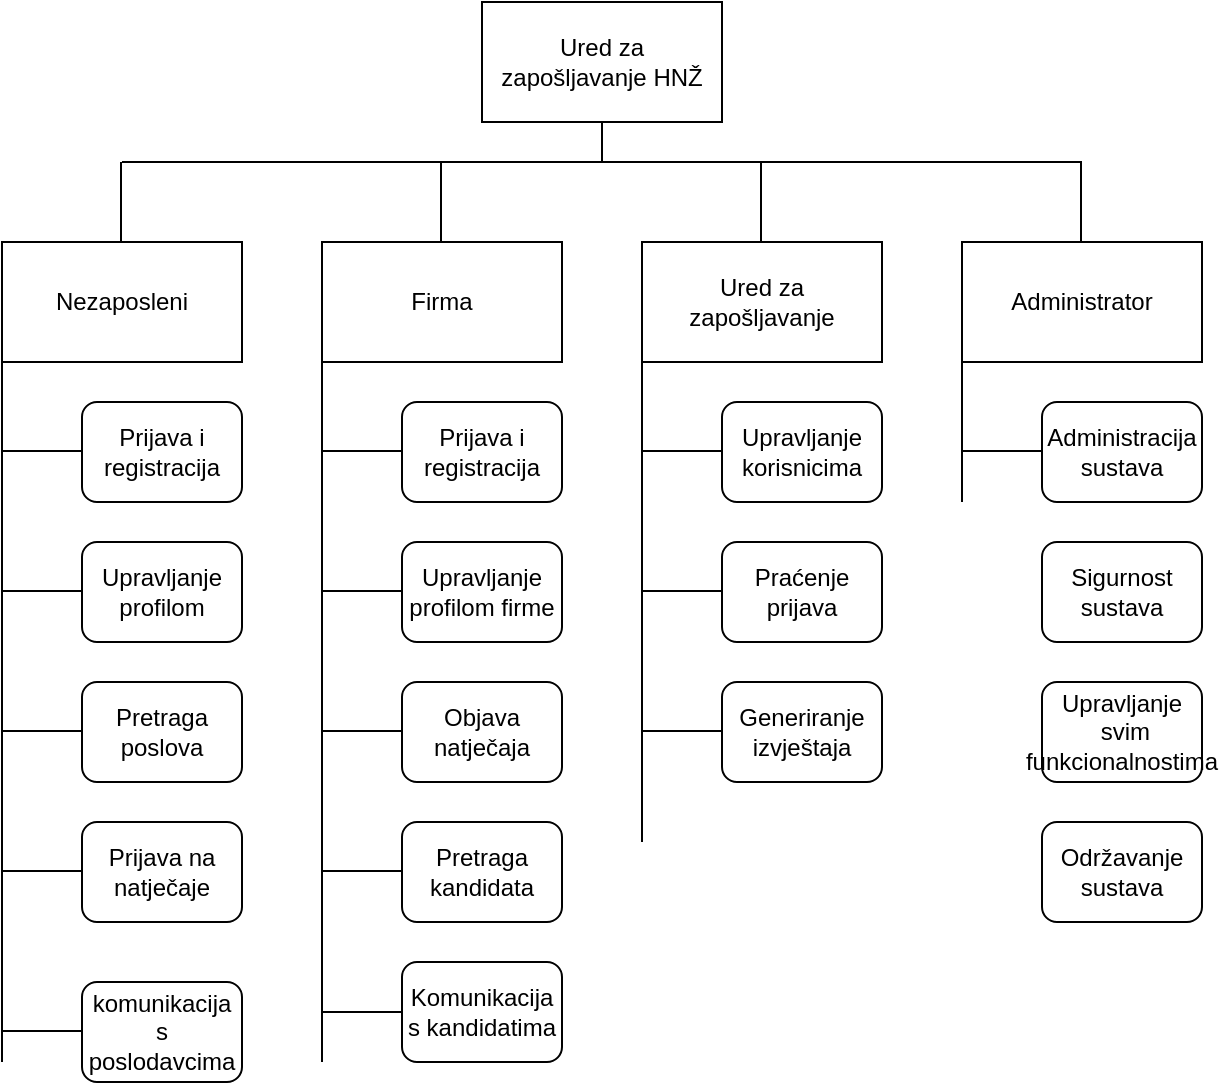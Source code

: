 <mxfile version="24.4.13" type="device">
  <diagram name="Page-1" id="JfjGy4kndvTIvYeLvEvc">
    <mxGraphModel dx="726" dy="986" grid="1" gridSize="10" guides="1" tooltips="1" connect="1" arrows="1" fold="1" page="1" pageScale="1" pageWidth="827" pageHeight="1169" math="0" shadow="0">
      <root>
        <mxCell id="0" />
        <mxCell id="1" parent="0" />
        <mxCell id="t2zR8JG1Dq7IRGJ8YDr1-25" value="Ured za zapošljavanje HNŽ" style="rounded=0;whiteSpace=wrap;html=1;" parent="1" vertex="1">
          <mxGeometry x="320" y="40" width="120" height="60" as="geometry" />
        </mxCell>
        <mxCell id="t2zR8JG1Dq7IRGJ8YDr1-32" value="" style="endArrow=none;html=1;rounded=0;" parent="1" edge="1">
          <mxGeometry width="50" height="50" relative="1" as="geometry">
            <mxPoint x="140" y="120" as="sourcePoint" />
            <mxPoint x="620" y="120" as="targetPoint" />
          </mxGeometry>
        </mxCell>
        <mxCell id="t2zR8JG1Dq7IRGJ8YDr1-35" value="" style="endArrow=none;html=1;rounded=0;" parent="1" target="t2zR8JG1Dq7IRGJ8YDr1-36" edge="1">
          <mxGeometry width="50" height="50" relative="1" as="geometry">
            <mxPoint x="310" y="190" as="sourcePoint" />
            <mxPoint x="310" y="130" as="targetPoint" />
          </mxGeometry>
        </mxCell>
        <mxCell id="t2zR8JG1Dq7IRGJ8YDr1-36" value="Firma" style="rounded=0;whiteSpace=wrap;html=1;" parent="1" vertex="1">
          <mxGeometry x="240" y="160" width="120" height="60" as="geometry" />
        </mxCell>
        <mxCell id="t2zR8JG1Dq7IRGJ8YDr1-38" value="" style="endArrow=none;html=1;rounded=0;" parent="1" edge="1">
          <mxGeometry width="50" height="50" relative="1" as="geometry">
            <mxPoint x="299.5" y="160" as="sourcePoint" />
            <mxPoint x="299.5" y="120" as="targetPoint" />
          </mxGeometry>
        </mxCell>
        <mxCell id="t2zR8JG1Dq7IRGJ8YDr1-39" value="Ured za zapošljavanje" style="rounded=0;whiteSpace=wrap;html=1;" parent="1" vertex="1">
          <mxGeometry x="400" y="160" width="120" height="60" as="geometry" />
        </mxCell>
        <mxCell id="t2zR8JG1Dq7IRGJ8YDr1-40" value="" style="endArrow=none;html=1;rounded=0;" parent="1" edge="1">
          <mxGeometry width="50" height="50" relative="1" as="geometry">
            <mxPoint x="459.5" y="160" as="sourcePoint" />
            <mxPoint x="459.5" y="120" as="targetPoint" />
          </mxGeometry>
        </mxCell>
        <mxCell id="t2zR8JG1Dq7IRGJ8YDr1-41" value="" style="endArrow=none;html=1;rounded=0;" parent="1" target="t2zR8JG1Dq7IRGJ8YDr1-34" edge="1">
          <mxGeometry width="50" height="50" relative="1" as="geometry">
            <mxPoint x="159.5" y="190" as="sourcePoint" />
            <mxPoint x="159.5" y="130" as="targetPoint" />
          </mxGeometry>
        </mxCell>
        <mxCell id="t2zR8JG1Dq7IRGJ8YDr1-34" value="Nezaposleni" style="whiteSpace=wrap;html=1;" parent="1" vertex="1">
          <mxGeometry x="80" y="160" width="120" height="60" as="geometry" />
        </mxCell>
        <mxCell id="t2zR8JG1Dq7IRGJ8YDr1-43" value="" style="endArrow=none;html=1;rounded=0;" parent="1" edge="1">
          <mxGeometry width="50" height="50" relative="1" as="geometry">
            <mxPoint x="139.5" y="160" as="sourcePoint" />
            <mxPoint x="139.5" y="130" as="targetPoint" />
            <Array as="points">
              <mxPoint x="139.5" y="120" />
            </Array>
          </mxGeometry>
        </mxCell>
        <mxCell id="t2zR8JG1Dq7IRGJ8YDr1-46" value="" style="endArrow=none;html=1;rounded=0;" parent="1" edge="1">
          <mxGeometry width="50" height="50" relative="1" as="geometry">
            <mxPoint x="619.5" y="120" as="sourcePoint" />
            <mxPoint x="619.5" y="160" as="targetPoint" />
          </mxGeometry>
        </mxCell>
        <mxCell id="t2zR8JG1Dq7IRGJ8YDr1-47" value="Administrator" style="rounded=0;whiteSpace=wrap;html=1;" parent="1" vertex="1">
          <mxGeometry x="560" y="160" width="120" height="60" as="geometry" />
        </mxCell>
        <mxCell id="t2zR8JG1Dq7IRGJ8YDr1-49" value="" style="endArrow=none;html=1;rounded=0;entryX=0.5;entryY=1;entryDx=0;entryDy=0;" parent="1" target="t2zR8JG1Dq7IRGJ8YDr1-25" edge="1">
          <mxGeometry width="50" height="50" relative="1" as="geometry">
            <mxPoint x="380" y="120" as="sourcePoint" />
            <mxPoint x="440" y="100" as="targetPoint" />
          </mxGeometry>
        </mxCell>
        <mxCell id="t2zR8JG1Dq7IRGJ8YDr1-52" value="" style="endArrow=none;html=1;rounded=0;" parent="1" edge="1">
          <mxGeometry width="50" height="50" relative="1" as="geometry">
            <mxPoint x="80" y="570" as="sourcePoint" />
            <mxPoint x="80" y="230" as="targetPoint" />
            <Array as="points">
              <mxPoint x="80" y="220" />
            </Array>
          </mxGeometry>
        </mxCell>
        <mxCell id="t2zR8JG1Dq7IRGJ8YDr1-54" value="Upravljanje profilom" style="rounded=1;whiteSpace=wrap;html=1;" parent="1" vertex="1">
          <mxGeometry x="120" y="310" width="80" height="50" as="geometry" />
        </mxCell>
        <mxCell id="t2zR8JG1Dq7IRGJ8YDr1-57" value="Pretraga poslova" style="rounded=1;whiteSpace=wrap;html=1;" parent="1" vertex="1">
          <mxGeometry x="120" y="380" width="80" height="50" as="geometry" />
        </mxCell>
        <mxCell id="t2zR8JG1Dq7IRGJ8YDr1-60" value="Prijava na natječaje" style="rounded=1;whiteSpace=wrap;html=1;" parent="1" vertex="1">
          <mxGeometry x="120" y="450" width="80" height="50" as="geometry" />
        </mxCell>
        <mxCell id="t2zR8JG1Dq7IRGJ8YDr1-63" value="" style="endArrow=none;html=1;rounded=0;" parent="1" edge="1">
          <mxGeometry width="50" height="50" relative="1" as="geometry">
            <mxPoint x="240" y="570" as="sourcePoint" />
            <mxPoint x="240" y="230" as="targetPoint" />
            <Array as="points">
              <mxPoint x="240" y="220" />
            </Array>
          </mxGeometry>
        </mxCell>
        <mxCell id="t2zR8JG1Dq7IRGJ8YDr1-65" value="Upravljanje profilom firme" style="rounded=1;whiteSpace=wrap;html=1;" parent="1" vertex="1">
          <mxGeometry x="280" y="310" width="80" height="50" as="geometry" />
        </mxCell>
        <mxCell id="t2zR8JG1Dq7IRGJ8YDr1-67" value="Objava natječaja" style="rounded=1;whiteSpace=wrap;html=1;" parent="1" vertex="1">
          <mxGeometry x="280" y="380" width="80" height="50" as="geometry" />
        </mxCell>
        <mxCell id="t2zR8JG1Dq7IRGJ8YDr1-69" value="Pretraga kandidata" style="rounded=1;whiteSpace=wrap;html=1;" parent="1" vertex="1">
          <mxGeometry x="280" y="450" width="80" height="50" as="geometry" />
        </mxCell>
        <mxCell id="t2zR8JG1Dq7IRGJ8YDr1-72" value="" style="endArrow=none;html=1;rounded=0;" parent="1" edge="1">
          <mxGeometry width="50" height="50" relative="1" as="geometry">
            <mxPoint x="400" y="460" as="sourcePoint" />
            <mxPoint x="400" y="230" as="targetPoint" />
            <Array as="points">
              <mxPoint x="400" y="220" />
            </Array>
          </mxGeometry>
        </mxCell>
        <mxCell id="t2zR8JG1Dq7IRGJ8YDr1-74" value="Upravljanje korisnicima" style="rounded=1;whiteSpace=wrap;html=1;" parent="1" vertex="1">
          <mxGeometry x="440" y="240" width="80" height="50" as="geometry" />
        </mxCell>
        <mxCell id="t2zR8JG1Dq7IRGJ8YDr1-88" value="" style="endArrow=none;html=1;rounded=0;" parent="1" edge="1">
          <mxGeometry width="50" height="50" relative="1" as="geometry">
            <mxPoint x="560" y="290" as="sourcePoint" />
            <mxPoint x="560" y="230" as="targetPoint" />
            <Array as="points">
              <mxPoint x="560" y="220" />
            </Array>
          </mxGeometry>
        </mxCell>
        <mxCell id="t2zR8JG1Dq7IRGJ8YDr1-90" value="Administracija sustava" style="rounded=1;whiteSpace=wrap;html=1;" parent="1" vertex="1">
          <mxGeometry x="600" y="240" width="80" height="50" as="geometry" />
        </mxCell>
        <mxCell id="TcXRs2jZcjVELC_aoPdt-3" value="Prijava i registracija" style="rounded=1;whiteSpace=wrap;html=1;" parent="1" vertex="1">
          <mxGeometry x="120" y="240" width="80" height="50" as="geometry" />
        </mxCell>
        <mxCell id="TcXRs2jZcjVELC_aoPdt-15" value="Prijava i registracija" style="rounded=1;whiteSpace=wrap;html=1;" parent="1" vertex="1">
          <mxGeometry x="280" y="240" width="80" height="50" as="geometry" />
        </mxCell>
        <mxCell id="TcXRs2jZcjVELC_aoPdt-17" value="komunikacija s poslodavcima" style="rounded=1;whiteSpace=wrap;html=1;" parent="1" vertex="1">
          <mxGeometry x="120" y="530" width="80" height="50" as="geometry" />
        </mxCell>
        <mxCell id="Ml7sm4U--j-oLenQAUOs-1" value="" style="endArrow=none;html=1;rounded=0;" parent="1" edge="1">
          <mxGeometry width="50" height="50" relative="1" as="geometry">
            <mxPoint x="80" y="264.5" as="sourcePoint" />
            <mxPoint x="120" y="264.5" as="targetPoint" />
          </mxGeometry>
        </mxCell>
        <mxCell id="Ml7sm4U--j-oLenQAUOs-2" value="" style="endArrow=none;html=1;rounded=0;" parent="1" edge="1">
          <mxGeometry width="50" height="50" relative="1" as="geometry">
            <mxPoint x="240" y="264.5" as="sourcePoint" />
            <mxPoint x="280" y="264.5" as="targetPoint" />
          </mxGeometry>
        </mxCell>
        <mxCell id="Ml7sm4U--j-oLenQAUOs-3" value="" style="endArrow=none;html=1;rounded=0;" parent="1" edge="1">
          <mxGeometry width="50" height="50" relative="1" as="geometry">
            <mxPoint x="400" y="264.5" as="sourcePoint" />
            <mxPoint x="440" y="264.5" as="targetPoint" />
          </mxGeometry>
        </mxCell>
        <mxCell id="Ml7sm4U--j-oLenQAUOs-4" value="" style="endArrow=none;html=1;rounded=0;" parent="1" edge="1">
          <mxGeometry width="50" height="50" relative="1" as="geometry">
            <mxPoint x="560" y="264.5" as="sourcePoint" />
            <mxPoint x="600" y="264.5" as="targetPoint" />
          </mxGeometry>
        </mxCell>
        <mxCell id="Ml7sm4U--j-oLenQAUOs-5" value="" style="endArrow=none;html=1;rounded=0;" parent="1" edge="1">
          <mxGeometry width="50" height="50" relative="1" as="geometry">
            <mxPoint x="80" y="334.5" as="sourcePoint" />
            <mxPoint x="120" y="334.5" as="targetPoint" />
          </mxGeometry>
        </mxCell>
        <mxCell id="Ml7sm4U--j-oLenQAUOs-6" value="" style="endArrow=none;html=1;rounded=0;" parent="1" edge="1">
          <mxGeometry width="50" height="50" relative="1" as="geometry">
            <mxPoint x="80" y="474.5" as="sourcePoint" />
            <mxPoint x="120" y="474.5" as="targetPoint" />
          </mxGeometry>
        </mxCell>
        <mxCell id="Ml7sm4U--j-oLenQAUOs-7" value="" style="endArrow=none;html=1;rounded=0;" parent="1" edge="1">
          <mxGeometry width="50" height="50" relative="1" as="geometry">
            <mxPoint x="80" y="554.5" as="sourcePoint" />
            <mxPoint x="120" y="554.5" as="targetPoint" />
          </mxGeometry>
        </mxCell>
        <mxCell id="Ml7sm4U--j-oLenQAUOs-8" value="" style="endArrow=none;html=1;rounded=0;" parent="1" edge="1">
          <mxGeometry width="50" height="50" relative="1" as="geometry">
            <mxPoint x="80" y="404.5" as="sourcePoint" />
            <mxPoint x="120" y="404.5" as="targetPoint" />
          </mxGeometry>
        </mxCell>
        <mxCell id="Ml7sm4U--j-oLenQAUOs-9" value="" style="endArrow=none;html=1;rounded=0;" parent="1" edge="1">
          <mxGeometry width="50" height="50" relative="1" as="geometry">
            <mxPoint x="240" y="334.5" as="sourcePoint" />
            <mxPoint x="280" y="334.5" as="targetPoint" />
          </mxGeometry>
        </mxCell>
        <mxCell id="Ml7sm4U--j-oLenQAUOs-10" value="" style="endArrow=none;html=1;rounded=0;" parent="1" edge="1">
          <mxGeometry width="50" height="50" relative="1" as="geometry">
            <mxPoint x="240" y="404.5" as="sourcePoint" />
            <mxPoint x="280" y="404.5" as="targetPoint" />
          </mxGeometry>
        </mxCell>
        <mxCell id="Ml7sm4U--j-oLenQAUOs-11" value="" style="endArrow=none;html=1;rounded=0;" parent="1" edge="1">
          <mxGeometry width="50" height="50" relative="1" as="geometry">
            <mxPoint x="240" y="474.5" as="sourcePoint" />
            <mxPoint x="280" y="474.5" as="targetPoint" />
          </mxGeometry>
        </mxCell>
        <mxCell id="T97n9DwKhYzHCO6HHzCe-1" value="Komunikacija s kandidatima" style="rounded=1;whiteSpace=wrap;html=1;" vertex="1" parent="1">
          <mxGeometry x="280" y="520" width="80" height="50" as="geometry" />
        </mxCell>
        <mxCell id="T97n9DwKhYzHCO6HHzCe-3" value="" style="endArrow=none;html=1;rounded=0;fontSize=12;startSize=8;endSize=8;curved=1;entryX=0;entryY=0.5;entryDx=0;entryDy=0;" edge="1" parent="1" target="T97n9DwKhYzHCO6HHzCe-1">
          <mxGeometry width="50" height="50" relative="1" as="geometry">
            <mxPoint x="240" y="545" as="sourcePoint" />
            <mxPoint x="270" y="400" as="targetPoint" />
          </mxGeometry>
        </mxCell>
        <mxCell id="T97n9DwKhYzHCO6HHzCe-4" value="Praćenje prijava" style="rounded=1;whiteSpace=wrap;html=1;" vertex="1" parent="1">
          <mxGeometry x="440" y="310" width="80" height="50" as="geometry" />
        </mxCell>
        <mxCell id="T97n9DwKhYzHCO6HHzCe-5" value="Generiranje izvještaja" style="rounded=1;whiteSpace=wrap;html=1;" vertex="1" parent="1">
          <mxGeometry x="440" y="380" width="80" height="50" as="geometry" />
        </mxCell>
        <mxCell id="T97n9DwKhYzHCO6HHzCe-7" value="" style="endArrow=none;html=1;rounded=0;" edge="1" parent="1">
          <mxGeometry width="50" height="50" relative="1" as="geometry">
            <mxPoint x="400" y="334.5" as="sourcePoint" />
            <mxPoint x="440" y="334.5" as="targetPoint" />
          </mxGeometry>
        </mxCell>
        <mxCell id="T97n9DwKhYzHCO6HHzCe-8" value="" style="endArrow=none;html=1;rounded=0;" edge="1" parent="1">
          <mxGeometry width="50" height="50" relative="1" as="geometry">
            <mxPoint x="400" y="404.5" as="sourcePoint" />
            <mxPoint x="440" y="404.5" as="targetPoint" />
          </mxGeometry>
        </mxCell>
        <mxCell id="T97n9DwKhYzHCO6HHzCe-12" value="Sigurnost sustava" style="rounded=1;whiteSpace=wrap;html=1;" vertex="1" parent="1">
          <mxGeometry x="600" y="310" width="80" height="50" as="geometry" />
        </mxCell>
        <mxCell id="T97n9DwKhYzHCO6HHzCe-13" value="Održavanje sustava" style="rounded=1;whiteSpace=wrap;html=1;" vertex="1" parent="1">
          <mxGeometry x="600" y="450" width="80" height="50" as="geometry" />
        </mxCell>
        <mxCell id="T97n9DwKhYzHCO6HHzCe-14" value="Upravljanje&lt;div&gt;&amp;nbsp;svim funkcionalnostima&lt;/div&gt;" style="rounded=1;whiteSpace=wrap;html=1;" vertex="1" parent="1">
          <mxGeometry x="600" y="380" width="80" height="50" as="geometry" />
        </mxCell>
      </root>
    </mxGraphModel>
  </diagram>
</mxfile>
